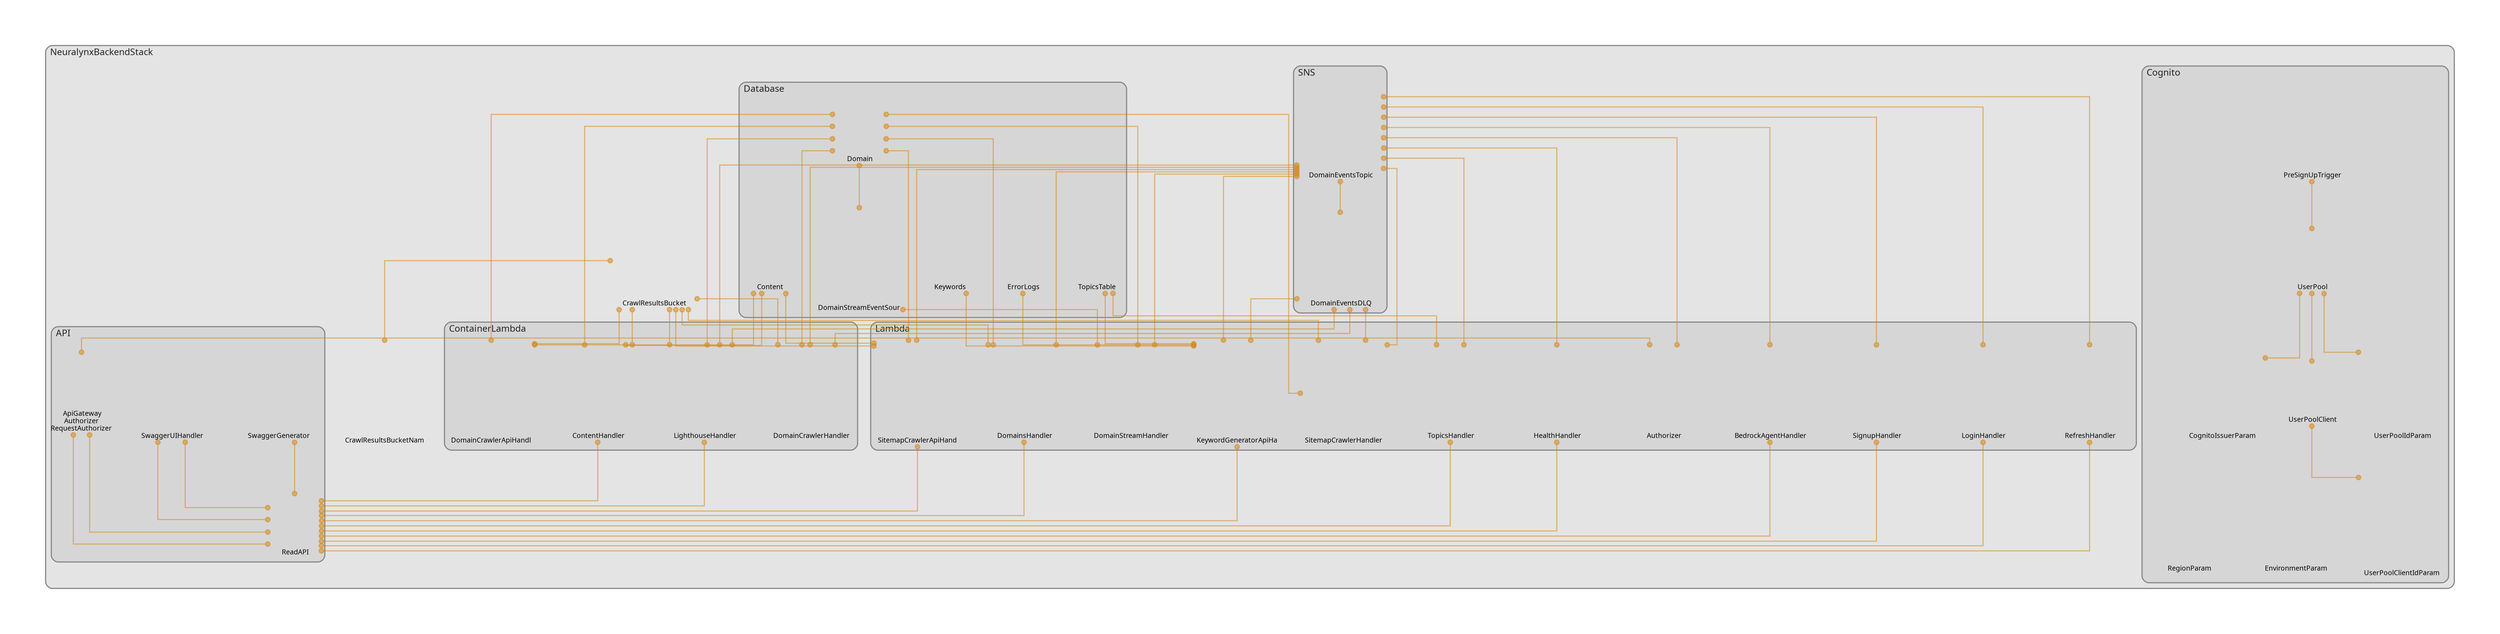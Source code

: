 digraph "Diagram" {
  splines = "ortho";
  pad = 1;
  nodesep = 0.6;
  ranksep = 0.75;
  fontname = "Sans-Serif";
  fontsize = 15;
  dpi = 200;
  rankdir = "BT";
  compound = true;
  fontcolor = "#222222";
  edge [
    color = "#D5871488";
    penwidth = 2;
    arrowhead = "dot";
    arrowtail = "dot";
  ];
  node [
    shape = "box";
    style = "rounded";
    fixedsize = true;
    width = 1.7;
    height = 1.7;
    labelloc = "c";
    imagescale = true;
    fontname = "Sans-Serif";
    fontsize = 8;
    margin = 8;
  ];
  subgraph "NeuralynxBackendStack" {
    subgraph "cluster-SubGraph.NeuralynxBackendStack" {
      graph [
        label = "NeuralynxBackendStack";
        labelloc = "b";
        labeljust = "l";
        margin = 10;
        fontsize = 16;
        penwidth = 2;
        pencolor = "#888888";
        style = "filled,rounded";
        fillcolor = "#e4e4e4";
      ];
      "NeuralynxBackendStack/CrawlResultsBucketName" [
        label = "\nCrawlResultsBucketNam";
        fontsize = 12;
        image = "/Users/blaise/.npm/_npx/b98735c91b702b55/node_modules/cdk-dia/icons/aws/Resource/Res_Management-Governance/Res_48_Dark/Res_AWS-Systems-Manager_Parameter-Store_48_Dark.png";
        imagescale = "true";
        imagepos = "tc";
        penwidth = 0;
        shape = "node";
        fixedsize = "true";
        labelloc = "b";
        width = 2;
        height = 2.4819999999999998;
      ];
      "NeuralynxBackendStack/S3/CrawlResultsBucket" [
        label = " CrawlResultsBucket";
        fontsize = 12;
        image = "/Users/blaise/.npm/_npx/b98735c91b702b55/node_modules/cdk-dia/icons/aws/Service/Arch_Storage/64/Arch_Amazon-S3-Standard_64@5x.png";
        imagescale = "true";
        imagepos = "tc";
        penwidth = 0;
        shape = "node";
        fixedsize = "true";
        labelloc = "b";
        width = 2;
        height = 2.266;
      ];
      subgraph "cluster-SubGraph.Cognito" {
        graph [
          label = "Cognito";
          labelloc = "b";
          labeljust = "l";
          margin = 10;
          fontsize = 16;
          penwidth = 2;
          pencolor = "#888888";
          style = "filled,rounded";
          fillcolor = "#d6d6d6";
        ];
        "NeuralynxBackendStack/Cognito/PreSignUpTrigger" [
          label = " PreSignUpTrigger";
          fontsize = 12;
          image = "/Users/blaise/.npm/_npx/b98735c91b702b55/node_modules/cdk-dia/icons/aws/Service/Arch_Compute/64/Arch_AWS-Lambda_64@5x.png";
          imagescale = "true";
          imagepos = "tc";
          penwidth = 0;
          shape = "node";
          fixedsize = "true";
          labelloc = "b";
          width = 2;
          height = 2.266;
        ];
        "NeuralynxBackendStack/Cognito/UserPool" [
          label = " UserPool";
          fontsize = 12;
          image = "/Users/blaise/.npm/_npx/b98735c91b702b55/node_modules/cdk-dia/icons/aws/Service/Arch_Security-Identity-Compliance/64/Arch_Amazon-Cognito_64.png";
          imagescale = "true";
          imagepos = "tc";
          penwidth = 0;
          shape = "node";
          fixedsize = "true";
          labelloc = "b";
          width = 1.2;
          height = 1.466;
        ];
        "NeuralynxBackendStack/Cognito/UserPoolClient" [
          label = " UserPoolClient";
          fontsize = 12;
          image = "/Users/blaise/.npm/_npx/b98735c91b702b55/node_modules/cdk-dia/icons/aws/Service/Arch_Security-Identity-Compliance/64/Arch_Amazon-Cognito_64.png";
          imagescale = "true";
          imagepos = "tc";
          penwidth = 0;
          shape = "node";
          fixedsize = "true";
          labelloc = "b";
          width = 1.2;
          height = 1.466;
        ];
        "NeuralynxBackendStack/Cognito/UserPoolIdParam" [
          label = " UserPoolIdParam";
          fontsize = 12;
          image = "/Users/blaise/.npm/_npx/b98735c91b702b55/node_modules/cdk-dia/icons/aws/Resource/Res_Management-Governance/Res_48_Dark/Res_AWS-Systems-Manager_Parameter-Store_48_Dark.png";
          imagescale = "true";
          imagepos = "tc";
          penwidth = 0;
          shape = "node";
          fixedsize = "true";
          labelloc = "b";
          width = 2;
          height = 2.266;
        ];
        "NeuralynxBackendStack/Cognito/UserPoolClientIdParam" [
          label = "\nUserPoolClientIdParam";
          fontsize = 12;
          image = "/Users/blaise/.npm/_npx/b98735c91b702b55/node_modules/cdk-dia/icons/aws/Resource/Res_Management-Governance/Res_48_Dark/Res_AWS-Systems-Manager_Parameter-Store_48_Dark.png";
          imagescale = "true";
          imagepos = "tc";
          penwidth = 0;
          shape = "node";
          fixedsize = "true";
          labelloc = "b";
          width = 2;
          height = 2.4819999999999998;
        ];
        "NeuralynxBackendStack/Cognito/EnvironmentParam" [
          label = " EnvironmentParam";
          fontsize = 12;
          image = "/Users/blaise/.npm/_npx/b98735c91b702b55/node_modules/cdk-dia/icons/aws/Resource/Res_Management-Governance/Res_48_Dark/Res_AWS-Systems-Manager_Parameter-Store_48_Dark.png";
          imagescale = "true";
          imagepos = "tc";
          penwidth = 0;
          shape = "node";
          fixedsize = "true";
          labelloc = "b";
          width = 2;
          height = 2.266;
        ];
        "NeuralynxBackendStack/Cognito/RegionParam" [
          label = " RegionParam";
          fontsize = 12;
          image = "/Users/blaise/.npm/_npx/b98735c91b702b55/node_modules/cdk-dia/icons/aws/Resource/Res_Management-Governance/Res_48_Dark/Res_AWS-Systems-Manager_Parameter-Store_48_Dark.png";
          imagescale = "true";
          imagepos = "tc";
          penwidth = 0;
          shape = "node";
          fixedsize = "true";
          labelloc = "b";
          width = 2;
          height = 2.266;
        ];
        "NeuralynxBackendStack/Cognito/CognitoIssuerParam" [
          label = " CognitoIssuerParam";
          fontsize = 12;
          image = "/Users/blaise/.npm/_npx/b98735c91b702b55/node_modules/cdk-dia/icons/aws/Resource/Res_Management-Governance/Res_48_Dark/Res_AWS-Systems-Manager_Parameter-Store_48_Dark.png";
          imagescale = "true";
          imagepos = "tc";
          penwidth = 0;
          shape = "node";
          fixedsize = "true";
          labelloc = "b";
          width = 2;
          height = 2.266;
        ];
      }
      subgraph "cluster-SubGraph.SNS" {
        graph [
          label = "SNS";
          labelloc = "b";
          labeljust = "l";
          margin = 10;
          fontsize = 16;
          penwidth = 2;
          pencolor = "#888888";
          style = "filled,rounded";
          fillcolor = "#d6d6d6";
        ];
        "NeuralynxBackendStack/SNS/DomainEventsDLQ" [
          label = " DomainEventsDLQ";
          fontsize = 12;
          image = "/Users/blaise/.npm/_npx/b98735c91b702b55/node_modules/cdk-dia/icons/aws/Service/Arch_App-Integration/Arch_64/Arch_AWS-Simple-Queue-Service_64@5x.png";
          imagescale = "true";
          imagepos = "tc";
          penwidth = 0;
          shape = "node";
          fixedsize = "true";
          labelloc = "b";
          width = 2;
          height = 2.266;
        ];
        "NeuralynxBackendStack/SNS/DomainEventsTopic" [
          label = " DomainEventsTopic";
          fontsize = 12;
          image = "/Users/blaise/.npm/_npx/b98735c91b702b55/node_modules/cdk-dia/icons/aws/Service/Arch_App-Integration/Arch_64/Arch_AWS-Simple-Notification-Service_64@5x.png";
          imagescale = "true";
          imagepos = "tc";
          penwidth = 0;
          shape = "node";
          fixedsize = "true";
          labelloc = "b";
          width = 2;
          height = 2.266;
        ];
      }
      subgraph "cluster-SubGraph.Lambda" {
        graph [
          label = "Lambda";
          labelloc = "b";
          labeljust = "l";
          margin = 10;
          fontsize = 16;
          penwidth = 2;
          pencolor = "#888888";
          style = "filled,rounded";
          fillcolor = "#d6d6d6";
        ];
        "NeuralynxBackendStack/Lambda/SignupHandler" [
          label = " SignupHandler";
          fontsize = 12;
          image = "/Users/blaise/.npm/_npx/b98735c91b702b55/node_modules/cdk-dia/icons/aws/Service/Arch_Compute/64/Arch_AWS-Lambda_64@5x.png";
          imagescale = "true";
          imagepos = "tc";
          penwidth = 0;
          shape = "node";
          fixedsize = "true";
          labelloc = "b";
          width = 2;
          height = 2.266;
        ];
        "NeuralynxBackendStack/Lambda/LoginHandler" [
          label = " LoginHandler";
          fontsize = 12;
          image = "/Users/blaise/.npm/_npx/b98735c91b702b55/node_modules/cdk-dia/icons/aws/Service/Arch_Compute/64/Arch_AWS-Lambda_64@5x.png";
          imagescale = "true";
          imagepos = "tc";
          penwidth = 0;
          shape = "node";
          fixedsize = "true";
          labelloc = "b";
          width = 2;
          height = 2.266;
        ];
        "NeuralynxBackendStack/Lambda/RefreshHandler" [
          label = " RefreshHandler";
          fontsize = 12;
          image = "/Users/blaise/.npm/_npx/b98735c91b702b55/node_modules/cdk-dia/icons/aws/Service/Arch_Compute/64/Arch_AWS-Lambda_64@5x.png";
          imagescale = "true";
          imagepos = "tc";
          penwidth = 0;
          shape = "node";
          fixedsize = "true";
          labelloc = "b";
          width = 2;
          height = 2.266;
        ];
        "NeuralynxBackendStack/Lambda/DomainsHandler" [
          label = " DomainsHandler";
          fontsize = 12;
          image = "/Users/blaise/.npm/_npx/b98735c91b702b55/node_modules/cdk-dia/icons/aws/Service/Arch_Compute/64/Arch_AWS-Lambda_64@5x.png";
          imagescale = "true";
          imagepos = "tc";
          penwidth = 0;
          shape = "node";
          fixedsize = "true";
          labelloc = "b";
          width = 2;
          height = 2.266;
        ];
        "NeuralynxBackendStack/Lambda/TopicsHandler" [
          label = " TopicsHandler";
          fontsize = 12;
          image = "/Users/blaise/.npm/_npx/b98735c91b702b55/node_modules/cdk-dia/icons/aws/Service/Arch_Compute/64/Arch_AWS-Lambda_64@5x.png";
          imagescale = "true";
          imagepos = "tc";
          penwidth = 0;
          shape = "node";
          fixedsize = "true";
          labelloc = "b";
          width = 2;
          height = 2.266;
        ];
        "NeuralynxBackendStack/Lambda/HealthHandler" [
          label = " HealthHandler";
          fontsize = 12;
          image = "/Users/blaise/.npm/_npx/b98735c91b702b55/node_modules/cdk-dia/icons/aws/Service/Arch_Compute/64/Arch_AWS-Lambda_64@5x.png";
          imagescale = "true";
          imagepos = "tc";
          penwidth = 0;
          shape = "node";
          fixedsize = "true";
          labelloc = "b";
          width = 2;
          height = 2.266;
        ];
        "NeuralynxBackendStack/Lambda/Authorizer" [
          label = " Authorizer";
          fontsize = 12;
          image = "/Users/blaise/.npm/_npx/b98735c91b702b55/node_modules/cdk-dia/icons/aws/Service/Arch_Compute/64/Arch_AWS-Lambda_64@5x.png";
          imagescale = "true";
          imagepos = "tc";
          penwidth = 0;
          shape = "node";
          fixedsize = "true";
          labelloc = "b";
          width = 2;
          height = 2.266;
        ];
        "NeuralynxBackendStack/Lambda/DomainStreamHandler" [
          label = " DomainStreamHandler";
          fontsize = 12;
          image = "/Users/blaise/.npm/_npx/b98735c91b702b55/node_modules/cdk-dia/icons/aws/Service/Arch_Compute/64/Arch_AWS-Lambda_64@5x.png";
          imagescale = "true";
          imagepos = "tc";
          penwidth = 0;
          shape = "node";
          fixedsize = "true";
          labelloc = "b";
          width = 2;
          height = 2.266;
        ];
        "NeuralynxBackendStack/Lambda/SitemapCrawlerHandler" [
          label = "\nSitemapCrawlerHandler";
          fontsize = 12;
          image = "/Users/blaise/.npm/_npx/b98735c91b702b55/node_modules/cdk-dia/icons/aws/Service/Arch_Compute/64/Arch_AWS-Lambda_64@5x.png";
          imagescale = "true";
          imagepos = "tc";
          penwidth = 0;
          shape = "node";
          fixedsize = "true";
          labelloc = "b";
          width = 2;
          height = 2.4819999999999998;
        ];
        "NeuralynxBackendStack/Lambda/SitemapCrawlerApiHandler" [
          label = "\nSitemapCrawlerApiHand";
          fontsize = 12;
          image = "/Users/blaise/.npm/_npx/b98735c91b702b55/node_modules/cdk-dia/icons/aws/Service/Arch_Compute/64/Arch_AWS-Lambda_64@5x.png";
          imagescale = "true";
          imagepos = "tc";
          penwidth = 0;
          shape = "node";
          fixedsize = "true";
          labelloc = "b";
          width = 2;
          height = 2.4819999999999998;
        ];
        "NeuralynxBackendStack/Lambda/KeywordGeneratorApiHandler" [
          label = "\nKeywordGeneratorApiHa";
          fontsize = 12;
          image = "/Users/blaise/.npm/_npx/b98735c91b702b55/node_modules/cdk-dia/icons/aws/Service/Arch_Compute/64/Arch_AWS-Lambda_64@5x.png";
          imagescale = "true";
          imagepos = "tc";
          penwidth = 0;
          shape = "node";
          fixedsize = "true";
          labelloc = "b";
          width = 2;
          height = 2.4819999999999998;
        ];
        "NeuralynxBackendStack/Lambda/BedrockAgentHandler" [
          label = " BedrockAgentHandler";
          fontsize = 12;
          image = "/Users/blaise/.npm/_npx/b98735c91b702b55/node_modules/cdk-dia/icons/aws/Service/Arch_Compute/64/Arch_AWS-Lambda_64@5x.png";
          imagescale = "true";
          imagepos = "tc";
          penwidth = 0;
          shape = "node";
          fixedsize = "true";
          labelloc = "b";
          width = 2;
          height = 2.266;
        ];
      }
      subgraph "cluster-SubGraph.ContainerLambda" {
        graph [
          label = "ContainerLambda";
          labelloc = "b";
          labeljust = "l";
          margin = 10;
          fontsize = 16;
          penwidth = 2;
          pencolor = "#888888";
          style = "filled,rounded";
          fillcolor = "#d6d6d6";
        ];
        "NeuralynxBackendStack/ContainerLambda/DomainCrawlerHandler" [
          label = " DomainCrawlerHandler";
          fontsize = 12;
          image = "/Users/blaise/.npm/_npx/b98735c91b702b55/node_modules/cdk-dia/icons/aws/Service/Arch_Compute/64/Arch_AWS-Lambda_64@5x.png";
          imagescale = "true";
          imagepos = "tc";
          penwidth = 0;
          shape = "node";
          fixedsize = "true";
          labelloc = "b";
          width = 2;
          height = 2.266;
        ];
        "NeuralynxBackendStack/ContainerLambda/DomainCrawlerApiHandler" [
          label = "\nDomainCrawlerApiHandl";
          fontsize = 12;
          image = "/Users/blaise/.npm/_npx/b98735c91b702b55/node_modules/cdk-dia/icons/aws/Service/Arch_Compute/64/Arch_AWS-Lambda_64@5x.png";
          imagescale = "true";
          imagepos = "tc";
          penwidth = 0;
          shape = "node";
          fixedsize = "true";
          labelloc = "b";
          width = 2;
          height = 2.4819999999999998;
        ];
        "NeuralynxBackendStack/ContainerLambda/LighthouseHandler" [
          label = " LighthouseHandler";
          fontsize = 12;
          image = "/Users/blaise/.npm/_npx/b98735c91b702b55/node_modules/cdk-dia/icons/aws/Service/Arch_Compute/64/Arch_AWS-Lambda_64@5x.png";
          imagescale = "true";
          imagepos = "tc";
          penwidth = 0;
          shape = "node";
          fixedsize = "true";
          labelloc = "b";
          width = 2;
          height = 2.266;
        ];
        "NeuralynxBackendStack/ContainerLambda/ContentHandler" [
          label = " ContentHandler";
          fontsize = 12;
          image = "/Users/blaise/.npm/_npx/b98735c91b702b55/node_modules/cdk-dia/icons/aws/Service/Arch_Compute/64/Arch_AWS-Lambda_64@5x.png";
          imagescale = "true";
          imagepos = "tc";
          penwidth = 0;
          shape = "node";
          fixedsize = "true";
          labelloc = "b";
          width = 2;
          height = 2.266;
        ];
      }
      subgraph "cluster-SubGraph.Database" {
        graph [
          label = "Database";
          labelloc = "b";
          labeljust = "l";
          margin = 10;
          fontsize = 16;
          penwidth = 2;
          pencolor = "#888888";
          style = "filled,rounded";
          fillcolor = "#d6d6d6";
        ];
        "NeuralynxBackendStack/Database/Domain" [
          label = " Domain";
          fontsize = 12;
          image = "/Users/blaise/.npm/_npx/b98735c91b702b55/node_modules/cdk-dia/icons/aws/Service/Arch_Database/64/Arch_Amazon-DynamoDB_64@5x.png";
          imagescale = "true";
          imagepos = "tc";
          penwidth = 0;
          shape = "node";
          fixedsize = "true";
          labelloc = "b";
          width = 1.2;
          height = 1.466;
        ];
        "NeuralynxBackendStack/Database/DomainStreamEventSource" [
          label = "\nDomainStreamEventSour";
          fontsize = 12;
          image = "/Users/blaise/.npm/_npx/b98735c91b702b55/node_modules/cdk-dia/icons/aws/Service/Arch_Compute/64/Arch_AWS-Lambda_64@5x.png";
          imagescale = "true";
          imagepos = "tc";
          penwidth = 0;
          shape = "node";
          fixedsize = "true";
          labelloc = "b";
          width = 2;
          height = 2.4819999999999998;
        ];
        "NeuralynxBackendStack/Database/Content" [
          label = " Content";
          fontsize = 12;
          image = "/Users/blaise/.npm/_npx/b98735c91b702b55/node_modules/cdk-dia/icons/aws/Service/Arch_Database/64/Arch_Amazon-DynamoDB_64@5x.png";
          imagescale = "true";
          imagepos = "tc";
          penwidth = 0;
          shape = "node";
          fixedsize = "true";
          labelloc = "b";
          width = 1.2;
          height = 1.466;
        ];
        "NeuralynxBackendStack/Database/TopicsTable" [
          label = " TopicsTable";
          fontsize = 12;
          image = "/Users/blaise/.npm/_npx/b98735c91b702b55/node_modules/cdk-dia/icons/aws/Service/Arch_Database/64/Arch_Amazon-DynamoDB_64@5x.png";
          imagescale = "true";
          imagepos = "tc";
          penwidth = 0;
          shape = "node";
          fixedsize = "true";
          labelloc = "b";
          width = 1.2;
          height = 1.466;
        ];
        "NeuralynxBackendStack/Database/Keywords" [
          label = " Keywords";
          fontsize = 12;
          image = "/Users/blaise/.npm/_npx/b98735c91b702b55/node_modules/cdk-dia/icons/aws/Service/Arch_Database/64/Arch_Amazon-DynamoDB_64@5x.png";
          imagescale = "true";
          imagepos = "tc";
          penwidth = 0;
          shape = "node";
          fixedsize = "true";
          labelloc = "b";
          width = 1.2;
          height = 1.466;
        ];
        "NeuralynxBackendStack/Database/ErrorLogs" [
          label = " ErrorLogs";
          fontsize = 12;
          image = "/Users/blaise/.npm/_npx/b98735c91b702b55/node_modules/cdk-dia/icons/aws/Service/Arch_Database/64/Arch_Amazon-DynamoDB_64@5x.png";
          imagescale = "true";
          imagepos = "tc";
          penwidth = 0;
          shape = "node";
          fixedsize = "true";
          labelloc = "b";
          width = 1.2;
          height = 1.466;
        ];
      }
      subgraph "cluster-SubGraph.API" {
        graph [
          label = "API";
          labelloc = "b";
          labeljust = "l";
          margin = 10;
          fontsize = 16;
          penwidth = 2;
          pencolor = "#888888";
          style = "filled,rounded";
          fillcolor = "#d6d6d6";
        ];
        "NeuralynxBackendStack/API/ReadAPI" [
          label = " ReadAPI";
          fontsize = 12;
          image = "/Users/blaise/.npm/_npx/b98735c91b702b55/node_modules/cdk-dia/icons/aws/Service/Arch_Networking-Content/64/Arch_Amazon-API-Gateway_64@5x.png";
          imagescale = "true";
          imagepos = "tc";
          penwidth = 0;
          shape = "node";
          fixedsize = "true";
          labelloc = "b";
          width = 1.2;
          height = 1.466;
        ];
        "NeuralynxBackendStack/API/RequestAuthorizer" [
          label = " ApiGateway\nAuthorizer\nRequestAuthorizer";
          fontsize = 12;
          image = "/Users/blaise/.npm/_npx/b98735c91b702b55/node_modules/cdk-dia/icons/aws/Service/Arch_Networking-Content/64/Arch_Amazon-API-Gateway_64@5x.png";
          imagescale = "true";
          imagepos = "tc";
          penwidth = 0;
          shape = "node";
          fixedsize = "true";
          labelloc = "b";
          width = 1.2;
          height = 1.898;
        ];
        "NeuralynxBackendStack/API/SwaggerUIHandler" [
          label = " SwaggerUIHandler";
          fontsize = 12;
          image = "/Users/blaise/.npm/_npx/b98735c91b702b55/node_modules/cdk-dia/icons/aws/Service/Arch_Compute/64/Arch_AWS-Lambda_64@5x.png";
          imagescale = "true";
          imagepos = "tc";
          penwidth = 0;
          shape = "node";
          fixedsize = "true";
          labelloc = "b";
          width = 2;
          height = 2.266;
        ];
        "NeuralynxBackendStack/API/SwaggerGenerator" [
          label = " SwaggerGenerator";
          fontsize = 12;
          image = "/Users/blaise/.npm/_npx/b98735c91b702b55/node_modules/cdk-dia/icons/aws/Service/Arch_Compute/64/Arch_AWS-Lambda_64@5x.png";
          imagescale = "true";
          imagepos = "tc";
          penwidth = 0;
          shape = "node";
          fixedsize = "true";
          labelloc = "b";
          width = 2;
          height = 2.266;
        ];
      }
    }
  }
  "NeuralynxBackendStack/Cognito/UserPool" -> "NeuralynxBackendStack/Cognito/PreSignUpTrigger" [
    dir = "both";
  ];
  "NeuralynxBackendStack/Cognito/UserPoolClient" -> "NeuralynxBackendStack/Cognito/UserPool" [
    dir = "both";
  ];
  "NeuralynxBackendStack/Cognito/UserPoolIdParam" -> "NeuralynxBackendStack/Cognito/UserPool" [
    dir = "both";
  ];
  "NeuralynxBackendStack/Cognito/UserPoolClientIdParam" -> "NeuralynxBackendStack/Cognito/UserPoolClient" [
    dir = "both";
  ];
  "NeuralynxBackendStack/Cognito/CognitoIssuerParam" -> "NeuralynxBackendStack/Cognito/UserPool" [
    dir = "both";
  ];
  "NeuralynxBackendStack/SNS/DomainEventsDLQ" -> "NeuralynxBackendStack/SNS/DomainEventsTopic" [
    dir = "both";
  ];
  "NeuralynxBackendStack/Lambda/SignupHandler" -> "NeuralynxBackendStack/SNS/DomainEventsTopic" [
    dir = "both";
  ];
  "NeuralynxBackendStack/Lambda/LoginHandler" -> "NeuralynxBackendStack/SNS/DomainEventsTopic" [
    dir = "both";
  ];
  "NeuralynxBackendStack/Lambda/RefreshHandler" -> "NeuralynxBackendStack/SNS/DomainEventsTopic" [
    dir = "both";
  ];
  "NeuralynxBackendStack/Lambda/DomainsHandler" -> "NeuralynxBackendStack/S3/CrawlResultsBucket" [
    dir = "both";
  ];
  "NeuralynxBackendStack/Lambda/DomainsHandler" -> "NeuralynxBackendStack/SNS/DomainEventsTopic" [
    dir = "both";
  ];
  "NeuralynxBackendStack/Lambda/DomainsHandler" -> "NeuralynxBackendStack/Database/Domain" [
    dir = "both";
  ];
  "NeuralynxBackendStack/Lambda/TopicsHandler" -> "NeuralynxBackendStack/SNS/DomainEventsTopic" [
    dir = "both";
  ];
  "NeuralynxBackendStack/Lambda/TopicsHandler" -> "NeuralynxBackendStack/Database/TopicsTable" [
    dir = "both";
  ];
  "NeuralynxBackendStack/Lambda/HealthHandler" -> "NeuralynxBackendStack/SNS/DomainEventsTopic" [
    dir = "both";
  ];
  "NeuralynxBackendStack/Lambda/Authorizer" -> "NeuralynxBackendStack/SNS/DomainEventsTopic" [
    dir = "both";
  ];
  "NeuralynxBackendStack/Lambda/DomainStreamHandler" -> "NeuralynxBackendStack/SNS/DomainEventsTopic" [
    dir = "both";
  ];
  "NeuralynxBackendStack/Lambda/DomainStreamHandler" -> "NeuralynxBackendStack/Database/Domain" [
    dir = "both";
  ];
  "NeuralynxBackendStack/Lambda/SitemapCrawlerHandler" -> "NeuralynxBackendStack/S3/CrawlResultsBucket" [
    dir = "both";
  ];
  "NeuralynxBackendStack/Lambda/SitemapCrawlerHandler" -> "NeuralynxBackendStack/SNS/DomainEventsTopic" [
    dir = "both";
  ];
  "NeuralynxBackendStack/Lambda/SitemapCrawlerHandler" -> "NeuralynxBackendStack/SNS/DomainEventsDLQ" [
    dir = "both";
  ];
  "NeuralynxBackendStack/Lambda/SitemapCrawlerHandler" -> "NeuralynxBackendStack/Database/Domain" [
    dir = "both";
  ];
  "NeuralynxBackendStack/Lambda/SitemapCrawlerApiHandler" -> "NeuralynxBackendStack/S3/CrawlResultsBucket" [
    dir = "both";
  ];
  "NeuralynxBackendStack/Lambda/SitemapCrawlerApiHandler" -> "NeuralynxBackendStack/SNS/DomainEventsTopic" [
    dir = "both";
  ];
  "NeuralynxBackendStack/Lambda/SitemapCrawlerApiHandler" -> "NeuralynxBackendStack/Database/Domain" [
    dir = "both";
  ];
  "NeuralynxBackendStack/Lambda/SitemapCrawlerApiHandler" -> "NeuralynxBackendStack/Database/Content" [
    dir = "both";
  ];
  "NeuralynxBackendStack/Lambda/KeywordGeneratorApiHandler" -> "NeuralynxBackendStack/SNS/DomainEventsTopic" [
    dir = "both";
  ];
  "NeuralynxBackendStack/Lambda/KeywordGeneratorApiHandler" -> "NeuralynxBackendStack/SNS/DomainEventsDLQ" [
    dir = "both";
  ];
  "NeuralynxBackendStack/Lambda/KeywordGeneratorApiHandler" -> "NeuralynxBackendStack/Database/TopicsTable" [
    dir = "both";
  ];
  "NeuralynxBackendStack/Lambda/KeywordGeneratorApiHandler" -> "NeuralynxBackendStack/Database/Keywords" [
    dir = "both";
  ];
  "NeuralynxBackendStack/Lambda/KeywordGeneratorApiHandler" -> "NeuralynxBackendStack/Database/ErrorLogs" [
    dir = "both";
  ];
  "NeuralynxBackendStack/Lambda/BedrockAgentHandler" -> "NeuralynxBackendStack/SNS/DomainEventsTopic" [
    dir = "both";
  ];
  "NeuralynxBackendStack/ContainerLambda/DomainCrawlerHandler" -> "NeuralynxBackendStack/S3/CrawlResultsBucket" [
    dir = "both";
  ];
  "NeuralynxBackendStack/ContainerLambda/DomainCrawlerHandler" -> "NeuralynxBackendStack/SNS/DomainEventsTopic" [
    dir = "both";
  ];
  "NeuralynxBackendStack/ContainerLambda/DomainCrawlerHandler" -> "NeuralynxBackendStack/SNS/DomainEventsDLQ" [
    dir = "both";
  ];
  "NeuralynxBackendStack/ContainerLambda/DomainCrawlerHandler" -> "NeuralynxBackendStack/Database/Domain" [
    dir = "both";
  ];
  "NeuralynxBackendStack/ContainerLambda/DomainCrawlerApiHandler" -> "NeuralynxBackendStack/S3/CrawlResultsBucket" [
    dir = "both";
  ];
  "NeuralynxBackendStack/ContainerLambda/DomainCrawlerApiHandler" -> "NeuralynxBackendStack/Database/Domain" [
    dir = "both";
  ];
  "NeuralynxBackendStack/ContainerLambda/DomainCrawlerApiHandler" -> "NeuralynxBackendStack/Database/Content" [
    dir = "both";
  ];
  "NeuralynxBackendStack/ContainerLambda/LighthouseHandler" -> "NeuralynxBackendStack/S3/CrawlResultsBucket" [
    dir = "both";
  ];
  "NeuralynxBackendStack/ContainerLambda/LighthouseHandler" -> "NeuralynxBackendStack/SNS/DomainEventsTopic" [
    dir = "both";
  ];
  "NeuralynxBackendStack/ContainerLambda/LighthouseHandler" -> "NeuralynxBackendStack/SNS/DomainEventsDLQ" [
    dir = "both";
  ];
  "NeuralynxBackendStack/ContainerLambda/LighthouseHandler" -> "NeuralynxBackendStack/Database/Domain" [
    dir = "both";
  ];
  "NeuralynxBackendStack/ContainerLambda/ContentHandler" -> "NeuralynxBackendStack/S3/CrawlResultsBucket" [
    dir = "both";
  ];
  "NeuralynxBackendStack/ContainerLambda/ContentHandler" -> "NeuralynxBackendStack/Database/Domain" [
    dir = "both";
  ];
  "NeuralynxBackendStack/ContainerLambda/ContentHandler" -> "NeuralynxBackendStack/Database/Content" [
    dir = "both";
  ];
  "NeuralynxBackendStack/Database/DomainStreamEventSource" -> "NeuralynxBackendStack/Lambda/DomainStreamHandler" [
    dir = "both";
  ];
  "NeuralynxBackendStack/Database/DomainStreamEventSource" -> "NeuralynxBackendStack/Database/Domain" [
    dir = "both";
  ];
  "NeuralynxBackendStack/CrawlResultsBucketName" -> "NeuralynxBackendStack/S3/CrawlResultsBucket" [
    dir = "both";
  ];
  "NeuralynxBackendStack/API/ReadAPI" -> "NeuralynxBackendStack/Lambda/SignupHandler" [
    dir = "both";
  ];
  "NeuralynxBackendStack/API/ReadAPI" -> "NeuralynxBackendStack/Lambda/LoginHandler" [
    dir = "both";
  ];
  "NeuralynxBackendStack/API/ReadAPI" -> "NeuralynxBackendStack/Lambda/RefreshHandler" [
    dir = "both";
  ];
  "NeuralynxBackendStack/API/ReadAPI" -> "NeuralynxBackendStack/Lambda/DomainsHandler" [
    dir = "both";
  ];
  "NeuralynxBackendStack/API/ReadAPI" -> "NeuralynxBackendStack/API/RequestAuthorizer" [
    dir = "both";
  ];
  "NeuralynxBackendStack/API/ReadAPI" -> "NeuralynxBackendStack/Lambda/SitemapCrawlerApiHandler" [
    dir = "both";
  ];
  "NeuralynxBackendStack/API/ReadAPI" -> "NeuralynxBackendStack/ContainerLambda/LighthouseHandler" [
    dir = "both";
  ];
  "NeuralynxBackendStack/API/ReadAPI" -> "NeuralynxBackendStack/ContainerLambda/ContentHandler" [
    dir = "both";
  ];
  "NeuralynxBackendStack/API/ReadAPI" -> "NeuralynxBackendStack/Lambda/TopicsHandler" [
    dir = "both";
  ];
  "NeuralynxBackendStack/API/ReadAPI" -> "NeuralynxBackendStack/Lambda/KeywordGeneratorApiHandler" [
    dir = "both";
  ];
  "NeuralynxBackendStack/API/ReadAPI" -> "NeuralynxBackendStack/Lambda/BedrockAgentHandler" [
    dir = "both";
  ];
  "NeuralynxBackendStack/API/ReadAPI" -> "NeuralynxBackendStack/Lambda/HealthHandler" [
    dir = "both";
  ];
  "NeuralynxBackendStack/API/ReadAPI" -> "NeuralynxBackendStack/API/SwaggerUIHandler" [
    dir = "both";
  ];
  "NeuralynxBackendStack/API/ReadAPI" -> "NeuralynxBackendStack/API/SwaggerGenerator" [
    dir = "both";
  ];
  "NeuralynxBackendStack/API/RequestAuthorizer" -> "NeuralynxBackendStack/Lambda/Authorizer" [
    dir = "both";
  ];
  "NeuralynxBackendStack/API/RequestAuthorizer" -> "NeuralynxBackendStack/API/ReadAPI" [
    dir = "both";
  ];
  "NeuralynxBackendStack/API/SwaggerUIHandler" -> "NeuralynxBackendStack/API/ReadAPI" [
    dir = "both";
  ];
}